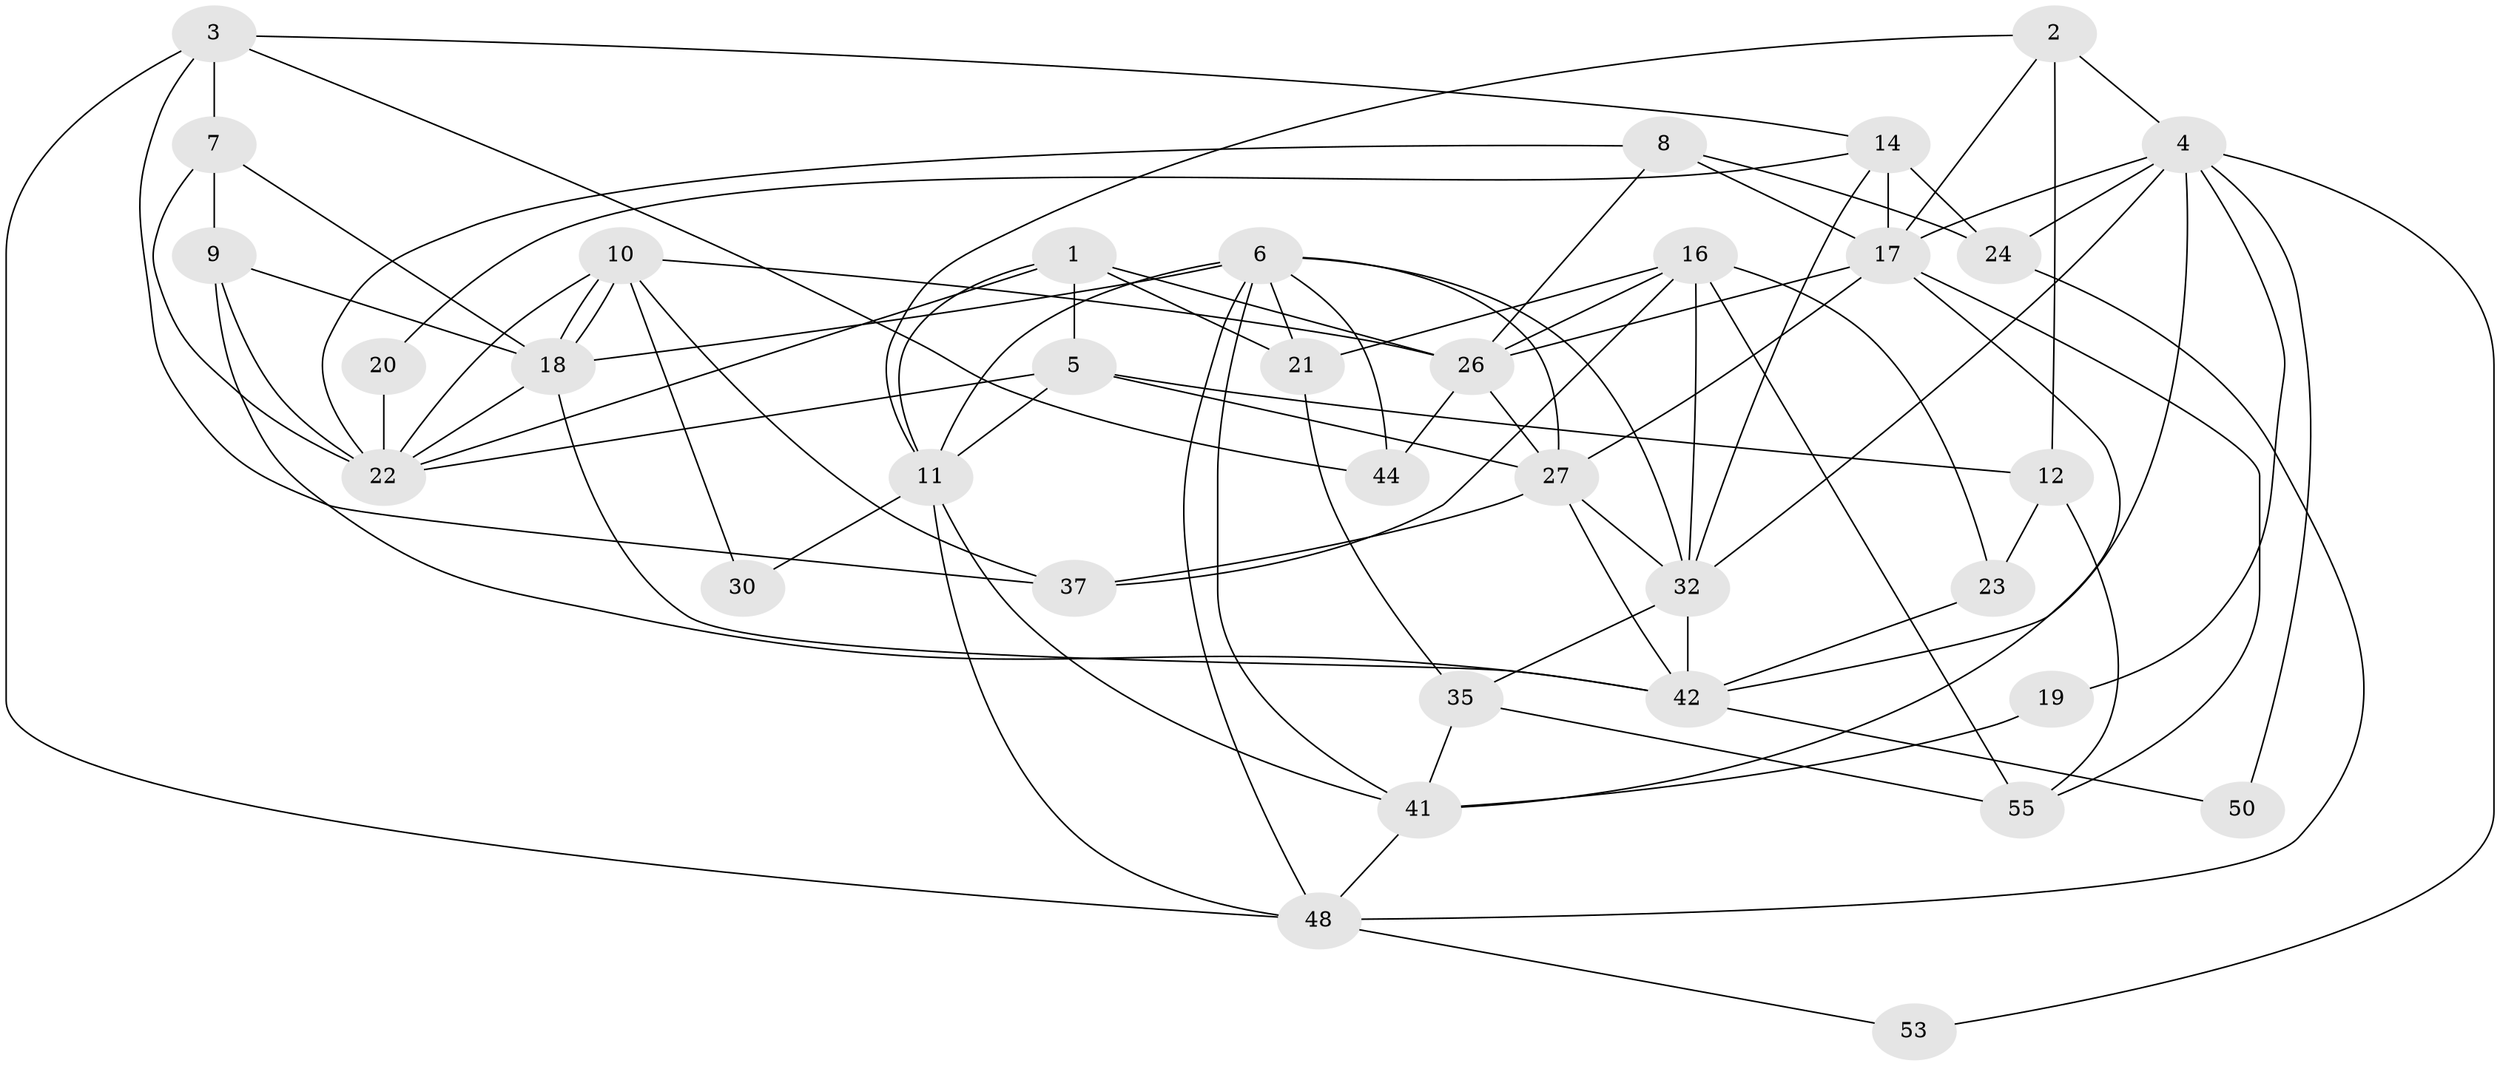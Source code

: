 // original degree distribution, {5: 0.15, 3: 0.3333333333333333, 2: 0.11666666666666667, 4: 0.21666666666666667, 6: 0.15, 7: 0.016666666666666666, 8: 0.016666666666666666}
// Generated by graph-tools (version 1.1) at 2025/11/02/27/25 16:11:18]
// undirected, 35 vertices, 87 edges
graph export_dot {
graph [start="1"]
  node [color=gray90,style=filled];
  1 [super="+33"];
  2 [super="+13"];
  3 [super="+28"];
  4 [super="+34"];
  5 [super="+31"];
  6 [super="+40"];
  7 [super="+43"];
  8 [super="+29"];
  9;
  10 [super="+15"];
  11 [super="+49"];
  12 [super="+46"];
  14 [super="+25"];
  16 [super="+39"];
  17 [super="+38"];
  18 [super="+36"];
  19;
  20;
  21;
  22 [super="+45"];
  23;
  24 [super="+51"];
  26 [super="+60"];
  27 [super="+56"];
  30;
  32 [super="+58"];
  35 [super="+52"];
  37 [super="+47"];
  41 [super="+54"];
  42 [super="+59"];
  44;
  48 [super="+57"];
  50;
  53;
  55;
  1 -- 5 [weight=2];
  1 -- 21;
  1 -- 22;
  1 -- 26;
  1 -- 11;
  2 -- 17;
  2 -- 11;
  2 -- 4;
  2 -- 12;
  3 -- 7;
  3 -- 37;
  3 -- 44;
  3 -- 14;
  3 -- 48;
  4 -- 24;
  4 -- 50;
  4 -- 42;
  4 -- 32;
  4 -- 17;
  4 -- 19;
  4 -- 53;
  5 -- 22;
  5 -- 11;
  5 -- 27;
  5 -- 12;
  6 -- 44;
  6 -- 18;
  6 -- 21;
  6 -- 41;
  6 -- 32;
  6 -- 48;
  6 -- 27;
  6 -- 11;
  7 -- 18;
  7 -- 22;
  7 -- 9;
  8 -- 17 [weight=2];
  8 -- 22 [weight=2];
  8 -- 26;
  8 -- 24;
  9 -- 18;
  9 -- 42;
  9 -- 22;
  10 -- 18;
  10 -- 18;
  10 -- 26;
  10 -- 22;
  10 -- 30;
  10 -- 37;
  11 -- 48;
  11 -- 41;
  11 -- 30;
  12 -- 23;
  12 -- 55;
  14 -- 17 [weight=2];
  14 -- 32;
  14 -- 24 [weight=2];
  14 -- 20;
  16 -- 55;
  16 -- 23;
  16 -- 21;
  16 -- 32;
  16 -- 26;
  16 -- 37;
  17 -- 26;
  17 -- 41;
  17 -- 55;
  17 -- 27;
  18 -- 42;
  18 -- 22;
  19 -- 41;
  20 -- 22;
  21 -- 35;
  23 -- 42;
  24 -- 48;
  26 -- 27;
  26 -- 44;
  27 -- 32;
  27 -- 42;
  27 -- 37;
  32 -- 42;
  32 -- 35;
  35 -- 41;
  35 -- 55;
  41 -- 48;
  42 -- 50;
  48 -- 53;
}

